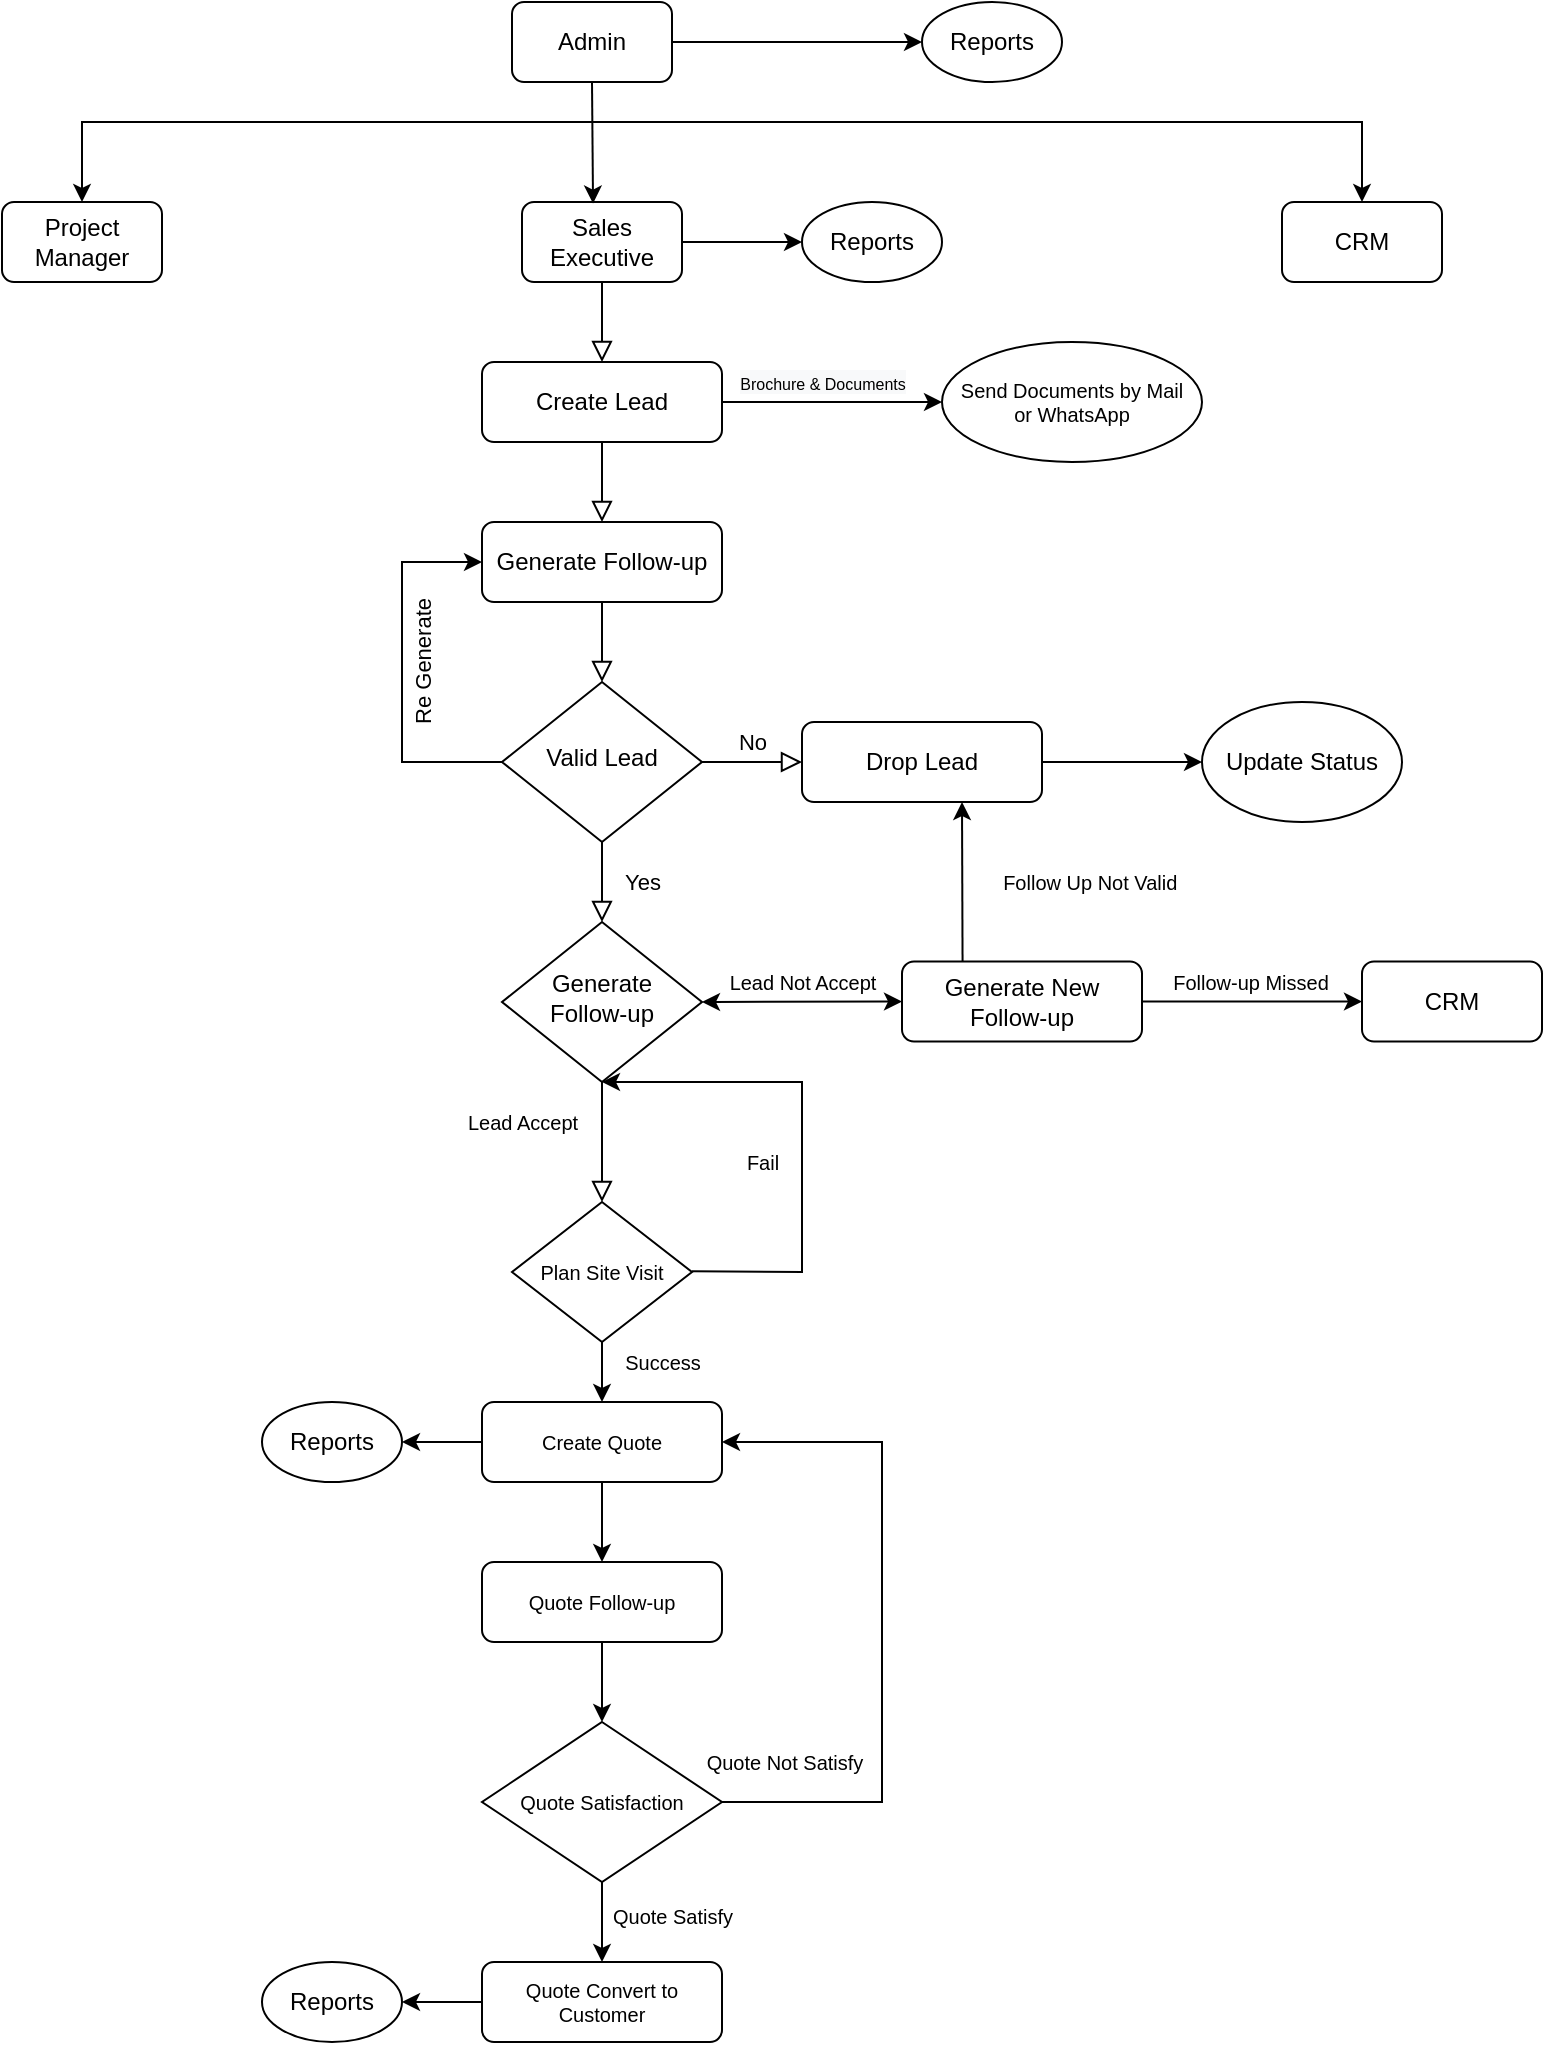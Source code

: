 <mxfile version="20.6.0" type="github">
  <diagram id="C5RBs43oDa-KdzZeNtuy" name="Page-1">
    <mxGraphModel dx="1085" dy="603" grid="1" gridSize="10" guides="1" tooltips="1" connect="1" arrows="1" fold="1" page="1" pageScale="1" pageWidth="827" pageHeight="1169" math="0" shadow="0">
      <root>
        <mxCell id="WIyWlLk6GJQsqaUBKTNV-0" />
        <mxCell id="WIyWlLk6GJQsqaUBKTNV-1" parent="WIyWlLk6GJQsqaUBKTNV-0" />
        <mxCell id="WIyWlLk6GJQsqaUBKTNV-2" value="" style="rounded=0;html=1;jettySize=auto;orthogonalLoop=1;fontSize=11;endArrow=block;endFill=0;endSize=8;strokeWidth=1;shadow=0;labelBackgroundColor=none;edgeStyle=orthogonalEdgeStyle;entryX=0.5;entryY=0;entryDx=0;entryDy=0;" parent="WIyWlLk6GJQsqaUBKTNV-1" source="WIyWlLk6GJQsqaUBKTNV-3" target="-uyfmTQOTR4fBhYNNzch-24" edge="1">
          <mxGeometry relative="1" as="geometry" />
        </mxCell>
        <mxCell id="WIyWlLk6GJQsqaUBKTNV-3" value="Create Lead" style="rounded=1;whiteSpace=wrap;html=1;fontSize=12;glass=0;strokeWidth=1;shadow=0;" parent="WIyWlLk6GJQsqaUBKTNV-1" vertex="1">
          <mxGeometry x="280" y="200" width="120" height="40" as="geometry" />
        </mxCell>
        <mxCell id="WIyWlLk6GJQsqaUBKTNV-4" value="Yes" style="rounded=0;html=1;jettySize=auto;orthogonalLoop=1;fontSize=11;endArrow=block;endFill=0;endSize=8;strokeWidth=1;shadow=0;labelBackgroundColor=none;edgeStyle=orthogonalEdgeStyle;" parent="WIyWlLk6GJQsqaUBKTNV-1" source="WIyWlLk6GJQsqaUBKTNV-6" target="WIyWlLk6GJQsqaUBKTNV-10" edge="1">
          <mxGeometry y="20" relative="1" as="geometry">
            <mxPoint as="offset" />
          </mxGeometry>
        </mxCell>
        <mxCell id="WIyWlLk6GJQsqaUBKTNV-5" value="No" style="edgeStyle=orthogonalEdgeStyle;rounded=0;html=1;jettySize=auto;orthogonalLoop=1;fontSize=11;endArrow=block;endFill=0;endSize=8;strokeWidth=1;shadow=0;labelBackgroundColor=none;" parent="WIyWlLk6GJQsqaUBKTNV-1" source="WIyWlLk6GJQsqaUBKTNV-6" target="WIyWlLk6GJQsqaUBKTNV-7" edge="1">
          <mxGeometry y="10" relative="1" as="geometry">
            <mxPoint as="offset" />
          </mxGeometry>
        </mxCell>
        <mxCell id="WIyWlLk6GJQsqaUBKTNV-6" value="Valid Lead" style="rhombus;whiteSpace=wrap;html=1;shadow=0;fontFamily=Helvetica;fontSize=12;align=center;strokeWidth=1;spacing=6;spacingTop=-4;" parent="WIyWlLk6GJQsqaUBKTNV-1" vertex="1">
          <mxGeometry x="290" y="360" width="100" height="80" as="geometry" />
        </mxCell>
        <mxCell id="-uyfmTQOTR4fBhYNNzch-30" value="" style="edgeStyle=orthogonalEdgeStyle;rounded=0;orthogonalLoop=1;jettySize=auto;html=1;fontSize=11;" edge="1" parent="WIyWlLk6GJQsqaUBKTNV-1" source="WIyWlLk6GJQsqaUBKTNV-7" target="-uyfmTQOTR4fBhYNNzch-29">
          <mxGeometry relative="1" as="geometry" />
        </mxCell>
        <mxCell id="WIyWlLk6GJQsqaUBKTNV-7" value="Drop Lead" style="rounded=1;whiteSpace=wrap;html=1;fontSize=12;glass=0;strokeWidth=1;shadow=0;" parent="WIyWlLk6GJQsqaUBKTNV-1" vertex="1">
          <mxGeometry x="440" y="380" width="120" height="40" as="geometry" />
        </mxCell>
        <mxCell id="WIyWlLk6GJQsqaUBKTNV-8" value="Lead Accept" style="rounded=0;html=1;jettySize=auto;orthogonalLoop=1;fontSize=10;endArrow=block;endFill=0;endSize=8;strokeWidth=1;shadow=0;labelBackgroundColor=none;edgeStyle=orthogonalEdgeStyle;" parent="WIyWlLk6GJQsqaUBKTNV-1" source="WIyWlLk6GJQsqaUBKTNV-10" edge="1">
          <mxGeometry x="-0.333" y="-40" relative="1" as="geometry">
            <mxPoint as="offset" />
            <mxPoint x="340" y="620" as="targetPoint" />
          </mxGeometry>
        </mxCell>
        <mxCell id="WIyWlLk6GJQsqaUBKTNV-10" value="Generate Follow-up" style="rhombus;whiteSpace=wrap;html=1;shadow=0;fontFamily=Helvetica;fontSize=12;align=center;strokeWidth=1;spacing=6;spacingTop=-4;" parent="WIyWlLk6GJQsqaUBKTNV-1" vertex="1">
          <mxGeometry x="290" y="480" width="100" height="80" as="geometry" />
        </mxCell>
        <mxCell id="WIyWlLk6GJQsqaUBKTNV-12" value="Generate New Follow-up" style="rounded=1;whiteSpace=wrap;html=1;fontSize=12;glass=0;strokeWidth=1;shadow=0;" parent="WIyWlLk6GJQsqaUBKTNV-1" vertex="1">
          <mxGeometry x="490" y="499.76" width="120" height="40" as="geometry" />
        </mxCell>
        <mxCell id="-uyfmTQOTR4fBhYNNzch-0" value="Admin" style="rounded=1;whiteSpace=wrap;html=1;" vertex="1" parent="WIyWlLk6GJQsqaUBKTNV-1">
          <mxGeometry x="295" y="20" width="80" height="40" as="geometry" />
        </mxCell>
        <mxCell id="-uyfmTQOTR4fBhYNNzch-4" value="Project Manager" style="rounded=1;whiteSpace=wrap;html=1;" vertex="1" parent="WIyWlLk6GJQsqaUBKTNV-1">
          <mxGeometry x="40" y="120" width="80" height="40" as="geometry" />
        </mxCell>
        <mxCell id="-uyfmTQOTR4fBhYNNzch-5" value="Sales Executive" style="rounded=1;whiteSpace=wrap;html=1;" vertex="1" parent="WIyWlLk6GJQsqaUBKTNV-1">
          <mxGeometry x="300" y="120" width="80" height="40" as="geometry" />
        </mxCell>
        <mxCell id="-uyfmTQOTR4fBhYNNzch-6" value="CRM" style="rounded=1;whiteSpace=wrap;html=1;" vertex="1" parent="WIyWlLk6GJQsqaUBKTNV-1">
          <mxGeometry x="680" y="120" width="80" height="40" as="geometry" />
        </mxCell>
        <mxCell id="-uyfmTQOTR4fBhYNNzch-7" value="" style="endArrow=classic;html=1;rounded=0;exitX=1;exitY=0.5;exitDx=0;exitDy=0;" edge="1" parent="WIyWlLk6GJQsqaUBKTNV-1" source="-uyfmTQOTR4fBhYNNzch-0">
          <mxGeometry width="50" height="50" relative="1" as="geometry">
            <mxPoint x="380" y="100" as="sourcePoint" />
            <mxPoint x="500" y="40" as="targetPoint" />
          </mxGeometry>
        </mxCell>
        <mxCell id="-uyfmTQOTR4fBhYNNzch-15" value="" style="endArrow=classic;html=1;rounded=0;exitX=1;exitY=0.5;exitDx=0;exitDy=0;" edge="1" parent="WIyWlLk6GJQsqaUBKTNV-1">
          <mxGeometry width="50" height="50" relative="1" as="geometry">
            <mxPoint x="380" y="140.0" as="sourcePoint" />
            <mxPoint x="440" y="140" as="targetPoint" />
          </mxGeometry>
        </mxCell>
        <mxCell id="-uyfmTQOTR4fBhYNNzch-18" value="Reports" style="ellipse;whiteSpace=wrap;html=1;" vertex="1" parent="WIyWlLk6GJQsqaUBKTNV-1">
          <mxGeometry x="440" y="120" width="70" height="40" as="geometry" />
        </mxCell>
        <mxCell id="-uyfmTQOTR4fBhYNNzch-19" value="Reports" style="ellipse;whiteSpace=wrap;html=1;" vertex="1" parent="WIyWlLk6GJQsqaUBKTNV-1">
          <mxGeometry x="500" y="20" width="70" height="40" as="geometry" />
        </mxCell>
        <mxCell id="-uyfmTQOTR4fBhYNNzch-20" value="" style="rounded=0;html=1;jettySize=auto;orthogonalLoop=1;fontSize=11;endArrow=block;endFill=0;endSize=8;strokeWidth=1;shadow=0;labelBackgroundColor=none;edgeStyle=orthogonalEdgeStyle;entryX=0.5;entryY=0;entryDx=0;entryDy=0;exitX=0.5;exitY=1;exitDx=0;exitDy=0;" edge="1" parent="WIyWlLk6GJQsqaUBKTNV-1" source="-uyfmTQOTR4fBhYNNzch-5" target="WIyWlLk6GJQsqaUBKTNV-3">
          <mxGeometry relative="1" as="geometry">
            <mxPoint x="350" y="250" as="sourcePoint" />
            <mxPoint x="350" y="300" as="targetPoint" />
          </mxGeometry>
        </mxCell>
        <mxCell id="-uyfmTQOTR4fBhYNNzch-21" value="" style="endArrow=classic;html=1;rounded=0;exitX=1;exitY=0.5;exitDx=0;exitDy=0;entryX=0;entryY=0.5;entryDx=0;entryDy=0;" edge="1" parent="WIyWlLk6GJQsqaUBKTNV-1" target="-uyfmTQOTR4fBhYNNzch-22">
          <mxGeometry width="50" height="50" relative="1" as="geometry">
            <mxPoint x="400.0" y="220.0" as="sourcePoint" />
            <mxPoint x="500" y="220" as="targetPoint" />
          </mxGeometry>
        </mxCell>
        <mxCell id="-uyfmTQOTR4fBhYNNzch-23" value="&lt;span style=&quot;background-color: rgb(248, 249, 250);&quot;&gt;&lt;font style=&quot;font-size: 8px;&quot;&gt;Brochure &amp;amp; Documents&lt;/font&gt;&lt;/span&gt;" style="edgeLabel;html=1;align=center;verticalAlign=middle;resizable=0;points=[];" vertex="1" connectable="0" parent="-uyfmTQOTR4fBhYNNzch-21">
          <mxGeometry x="0.24" y="1" relative="1" as="geometry">
            <mxPoint x="-18" y="-9" as="offset" />
          </mxGeometry>
        </mxCell>
        <mxCell id="-uyfmTQOTR4fBhYNNzch-22" value="Send Documents by Mail &lt;br&gt;or WhatsApp" style="ellipse;whiteSpace=wrap;html=1;fontSize=10;" vertex="1" parent="WIyWlLk6GJQsqaUBKTNV-1">
          <mxGeometry x="510" y="190" width="130" height="60" as="geometry" />
        </mxCell>
        <mxCell id="-uyfmTQOTR4fBhYNNzch-24" value="Generate Follow-up" style="rounded=1;whiteSpace=wrap;html=1;fontSize=12;glass=0;strokeWidth=1;shadow=0;" vertex="1" parent="WIyWlLk6GJQsqaUBKTNV-1">
          <mxGeometry x="280" y="280" width="120" height="40" as="geometry" />
        </mxCell>
        <mxCell id="-uyfmTQOTR4fBhYNNzch-26" value="" style="rounded=0;html=1;jettySize=auto;orthogonalLoop=1;fontSize=11;endArrow=block;endFill=0;endSize=8;strokeWidth=1;shadow=0;labelBackgroundColor=none;edgeStyle=orthogonalEdgeStyle;exitX=0.5;exitY=1;exitDx=0;exitDy=0;" edge="1" parent="WIyWlLk6GJQsqaUBKTNV-1" source="-uyfmTQOTR4fBhYNNzch-24" target="WIyWlLk6GJQsqaUBKTNV-6">
          <mxGeometry relative="1" as="geometry">
            <mxPoint x="350" y="250" as="sourcePoint" />
            <mxPoint x="350" y="290" as="targetPoint" />
          </mxGeometry>
        </mxCell>
        <mxCell id="-uyfmTQOTR4fBhYNNzch-27" value="" style="endArrow=classic;html=1;rounded=0;fontSize=10;exitX=0;exitY=0.5;exitDx=0;exitDy=0;entryX=0;entryY=0.5;entryDx=0;entryDy=0;" edge="1" parent="WIyWlLk6GJQsqaUBKTNV-1" source="WIyWlLk6GJQsqaUBKTNV-6" target="-uyfmTQOTR4fBhYNNzch-24">
          <mxGeometry width="50" height="50" relative="1" as="geometry">
            <mxPoint x="380" y="440" as="sourcePoint" />
            <mxPoint x="430" y="390" as="targetPoint" />
            <Array as="points">
              <mxPoint x="240" y="400" />
              <mxPoint x="240" y="300" />
            </Array>
          </mxGeometry>
        </mxCell>
        <mxCell id="-uyfmTQOTR4fBhYNNzch-28" value="Re Generate" style="edgeLabel;html=1;align=center;verticalAlign=middle;resizable=0;points=[];fontSize=11;rotation=-90;" vertex="1" connectable="0" parent="-uyfmTQOTR4fBhYNNzch-27">
          <mxGeometry x="-0.093" relative="1" as="geometry">
            <mxPoint x="10" y="-14" as="offset" />
          </mxGeometry>
        </mxCell>
        <mxCell id="-uyfmTQOTR4fBhYNNzch-29" value="Update Status" style="ellipse;whiteSpace=wrap;html=1;rounded=1;glass=0;strokeWidth=1;shadow=0;" vertex="1" parent="WIyWlLk6GJQsqaUBKTNV-1">
          <mxGeometry x="640" y="370" width="100" height="60" as="geometry" />
        </mxCell>
        <mxCell id="-uyfmTQOTR4fBhYNNzch-34" value="" style="endArrow=classic;html=1;rounded=0;fontSize=10;entryX=0.831;entryY=1.006;entryDx=0;entryDy=0;entryPerimeter=0;labelBackgroundColor=default;fontColor=default;" edge="1" parent="WIyWlLk6GJQsqaUBKTNV-1">
          <mxGeometry width="50" height="50" relative="1" as="geometry">
            <mxPoint x="520.28" y="499.76" as="sourcePoint" />
            <mxPoint x="520" y="420.0" as="targetPoint" />
          </mxGeometry>
        </mxCell>
        <mxCell id="-uyfmTQOTR4fBhYNNzch-35" value="Follow Up Not Valid&amp;nbsp;" style="edgeLabel;html=1;align=center;verticalAlign=middle;resizable=0;points=[];fontSize=10;fontColor=default;" vertex="1" connectable="0" parent="-uyfmTQOTR4fBhYNNzch-34">
          <mxGeometry x="0.119" relative="1" as="geometry">
            <mxPoint x="65" y="4" as="offset" />
          </mxGeometry>
        </mxCell>
        <mxCell id="-uyfmTQOTR4fBhYNNzch-36" value="" style="endArrow=classic;startArrow=classic;html=1;rounded=0;labelBackgroundColor=default;fontSize=10;fontColor=default;exitX=1;exitY=0.5;exitDx=0;exitDy=0;entryX=0;entryY=0.5;entryDx=0;entryDy=0;" edge="1" parent="WIyWlLk6GJQsqaUBKTNV-1" source="WIyWlLk6GJQsqaUBKTNV-10" target="WIyWlLk6GJQsqaUBKTNV-12">
          <mxGeometry width="50" height="50" relative="1" as="geometry">
            <mxPoint x="450" y="510" as="sourcePoint" />
            <mxPoint x="480" y="520" as="targetPoint" />
          </mxGeometry>
        </mxCell>
        <mxCell id="-uyfmTQOTR4fBhYNNzch-37" value="Lead Not Accept" style="edgeLabel;html=1;align=center;verticalAlign=middle;resizable=0;points=[];fontSize=10;fontColor=default;" vertex="1" connectable="0" parent="-uyfmTQOTR4fBhYNNzch-36">
          <mxGeometry x="0.379" relative="1" as="geometry">
            <mxPoint x="-19" y="-10" as="offset" />
          </mxGeometry>
        </mxCell>
        <mxCell id="-uyfmTQOTR4fBhYNNzch-38" value="" style="endArrow=classic;html=1;rounded=0;labelBackgroundColor=default;fontSize=10;fontColor=default;exitX=1;exitY=0.5;exitDx=0;exitDy=0;" edge="1" parent="WIyWlLk6GJQsqaUBKTNV-1" source="WIyWlLk6GJQsqaUBKTNV-12" target="-uyfmTQOTR4fBhYNNzch-41">
          <mxGeometry width="50" height="50" relative="1" as="geometry">
            <mxPoint x="560" y="590" as="sourcePoint" />
            <mxPoint x="690" y="520" as="targetPoint" />
          </mxGeometry>
        </mxCell>
        <mxCell id="-uyfmTQOTR4fBhYNNzch-42" value="Follow-up Missed" style="edgeLabel;html=1;align=center;verticalAlign=middle;resizable=0;points=[];fontSize=10;fontColor=default;" vertex="1" connectable="0" parent="-uyfmTQOTR4fBhYNNzch-38">
          <mxGeometry x="-0.253" y="1" relative="1" as="geometry">
            <mxPoint x="13" y="-9" as="offset" />
          </mxGeometry>
        </mxCell>
        <mxCell id="-uyfmTQOTR4fBhYNNzch-41" value="CRM" style="rounded=1;whiteSpace=wrap;html=1;fontSize=12;glass=0;strokeWidth=1;shadow=0;" vertex="1" parent="WIyWlLk6GJQsqaUBKTNV-1">
          <mxGeometry x="720" y="499.76" width="90" height="40" as="geometry" />
        </mxCell>
        <mxCell id="-uyfmTQOTR4fBhYNNzch-51" value="" style="edgeStyle=orthogonalEdgeStyle;rounded=0;orthogonalLoop=1;jettySize=auto;html=1;labelBackgroundColor=default;fontSize=10;fontColor=default;entryX=0.5;entryY=0;entryDx=0;entryDy=0;" edge="1" parent="WIyWlLk6GJQsqaUBKTNV-1" source="-uyfmTQOTR4fBhYNNzch-44" target="-uyfmTQOTR4fBhYNNzch-56">
          <mxGeometry relative="1" as="geometry">
            <mxPoint x="340" y="760" as="targetPoint" />
          </mxGeometry>
        </mxCell>
        <mxCell id="-uyfmTQOTR4fBhYNNzch-53" value="Success" style="edgeLabel;html=1;align=center;verticalAlign=middle;resizable=0;points=[];fontSize=10;fontColor=default;" vertex="1" connectable="0" parent="-uyfmTQOTR4fBhYNNzch-51">
          <mxGeometry x="0.279" relative="1" as="geometry">
            <mxPoint x="30" y="-2" as="offset" />
          </mxGeometry>
        </mxCell>
        <mxCell id="-uyfmTQOTR4fBhYNNzch-44" value="Plan Site Visit" style="rhombus;whiteSpace=wrap;html=1;fontSize=10;fontColor=default;" vertex="1" parent="WIyWlLk6GJQsqaUBKTNV-1">
          <mxGeometry x="295" y="620" width="90" height="70" as="geometry" />
        </mxCell>
        <mxCell id="-uyfmTQOTR4fBhYNNzch-46" value="" style="endArrow=classic;html=1;rounded=0;labelBackgroundColor=default;fontSize=10;fontColor=default;exitX=1;exitY=0.5;exitDx=0;exitDy=0;entryX=0.5;entryY=1;entryDx=0;entryDy=0;" edge="1" parent="WIyWlLk6GJQsqaUBKTNV-1" target="WIyWlLk6GJQsqaUBKTNV-10">
          <mxGeometry width="50" height="50" relative="1" as="geometry">
            <mxPoint x="385" y="654.57" as="sourcePoint" />
            <mxPoint x="390" y="520" as="targetPoint" />
            <Array as="points">
              <mxPoint x="440" y="655" />
              <mxPoint x="440" y="610" />
              <mxPoint x="440" y="560" />
            </Array>
          </mxGeometry>
        </mxCell>
        <mxCell id="-uyfmTQOTR4fBhYNNzch-47" value="Fail" style="edgeLabel;html=1;align=center;verticalAlign=middle;resizable=0;points=[];fontSize=10;fontColor=default;" vertex="1" connectable="0" parent="-uyfmTQOTR4fBhYNNzch-46">
          <mxGeometry x="-0.253" y="1" relative="1" as="geometry">
            <mxPoint x="-19" y="-17" as="offset" />
          </mxGeometry>
        </mxCell>
        <mxCell id="-uyfmTQOTR4fBhYNNzch-58" value="" style="edgeStyle=orthogonalEdgeStyle;rounded=0;orthogonalLoop=1;jettySize=auto;html=1;labelBackgroundColor=default;fontSize=10;fontColor=default;entryX=0.5;entryY=0;entryDx=0;entryDy=0;" edge="1" parent="WIyWlLk6GJQsqaUBKTNV-1" source="-uyfmTQOTR4fBhYNNzch-56" target="-uyfmTQOTR4fBhYNNzch-57">
          <mxGeometry relative="1" as="geometry" />
        </mxCell>
        <mxCell id="-uyfmTQOTR4fBhYNNzch-56" value="Create Quote" style="rounded=1;whiteSpace=wrap;html=1;fontSize=10;fontColor=default;" vertex="1" parent="WIyWlLk6GJQsqaUBKTNV-1">
          <mxGeometry x="280" y="720" width="120" height="40" as="geometry" />
        </mxCell>
        <mxCell id="-uyfmTQOTR4fBhYNNzch-60" value="" style="edgeStyle=orthogonalEdgeStyle;rounded=0;orthogonalLoop=1;jettySize=auto;html=1;labelBackgroundColor=default;fontSize=10;fontColor=default;entryX=0.5;entryY=0;entryDx=0;entryDy=0;" edge="1" parent="WIyWlLk6GJQsqaUBKTNV-1" source="-uyfmTQOTR4fBhYNNzch-57" target="-uyfmTQOTR4fBhYNNzch-61">
          <mxGeometry relative="1" as="geometry">
            <mxPoint x="340.021" y="870.014" as="targetPoint" />
          </mxGeometry>
        </mxCell>
        <mxCell id="-uyfmTQOTR4fBhYNNzch-57" value="Quote Follow-up" style="whiteSpace=wrap;html=1;fontSize=10;rounded=1;" vertex="1" parent="WIyWlLk6GJQsqaUBKTNV-1">
          <mxGeometry x="280" y="800" width="120" height="40" as="geometry" />
        </mxCell>
        <mxCell id="-uyfmTQOTR4fBhYNNzch-61" value="Quote Satisfaction" style="rhombus;whiteSpace=wrap;html=1;fontSize=10;fontColor=default;" vertex="1" parent="WIyWlLk6GJQsqaUBKTNV-1">
          <mxGeometry x="280" y="880" width="120" height="80" as="geometry" />
        </mxCell>
        <mxCell id="-uyfmTQOTR4fBhYNNzch-63" value="" style="endArrow=classic;html=1;rounded=0;exitX=0.5;exitY=1;exitDx=0;exitDy=0;entryX=0.444;entryY=0.019;entryDx=0;entryDy=0;entryPerimeter=0;" edge="1" parent="WIyWlLk6GJQsqaUBKTNV-1" source="-uyfmTQOTR4fBhYNNzch-0" target="-uyfmTQOTR4fBhYNNzch-5">
          <mxGeometry width="50" height="50" relative="1" as="geometry">
            <mxPoint x="315.0" y="80" as="sourcePoint" />
            <mxPoint x="440" y="80" as="targetPoint" />
          </mxGeometry>
        </mxCell>
        <mxCell id="-uyfmTQOTR4fBhYNNzch-64" value="" style="endArrow=classic;html=1;rounded=0;entryX=0.5;entryY=0;entryDx=0;entryDy=0;" edge="1" parent="WIyWlLk6GJQsqaUBKTNV-1" target="-uyfmTQOTR4fBhYNNzch-6">
          <mxGeometry width="50" height="50" relative="1" as="geometry">
            <mxPoint x="335" y="80" as="sourcePoint" />
            <mxPoint x="345.52" y="130.76" as="targetPoint" />
            <Array as="points">
              <mxPoint x="720" y="80" />
            </Array>
          </mxGeometry>
        </mxCell>
        <mxCell id="-uyfmTQOTR4fBhYNNzch-65" value="" style="endArrow=classic;html=1;rounded=0;entryX=0.5;entryY=0;entryDx=0;entryDy=0;" edge="1" parent="WIyWlLk6GJQsqaUBKTNV-1" target="-uyfmTQOTR4fBhYNNzch-4">
          <mxGeometry width="50" height="50" relative="1" as="geometry">
            <mxPoint x="340" y="80" as="sourcePoint" />
            <mxPoint x="300" y="80.0" as="targetPoint" />
            <Array as="points">
              <mxPoint x="80" y="80" />
            </Array>
          </mxGeometry>
        </mxCell>
        <mxCell id="-uyfmTQOTR4fBhYNNzch-66" value="" style="endArrow=classic;html=1;rounded=0;labelBackgroundColor=default;fontSize=10;fontColor=default;exitX=1;exitY=0.5;exitDx=0;exitDy=0;entryX=1;entryY=0.5;entryDx=0;entryDy=0;" edge="1" parent="WIyWlLk6GJQsqaUBKTNV-1" source="-uyfmTQOTR4fBhYNNzch-61" target="-uyfmTQOTR4fBhYNNzch-56">
          <mxGeometry width="50" height="50" relative="1" as="geometry">
            <mxPoint x="420" y="900" as="sourcePoint" />
            <mxPoint x="470" y="850" as="targetPoint" />
            <Array as="points">
              <mxPoint x="480" y="920" />
              <mxPoint x="480" y="740" />
            </Array>
          </mxGeometry>
        </mxCell>
        <mxCell id="-uyfmTQOTR4fBhYNNzch-67" value="Quote Not Satisfy" style="edgeLabel;html=1;align=center;verticalAlign=middle;resizable=0;points=[];fontSize=10;fontColor=default;" vertex="1" connectable="0" parent="-uyfmTQOTR4fBhYNNzch-66">
          <mxGeometry x="-0.545" y="1" relative="1" as="geometry">
            <mxPoint x="-47" y="-19" as="offset" />
          </mxGeometry>
        </mxCell>
        <mxCell id="-uyfmTQOTR4fBhYNNzch-68" value="" style="endArrow=classic;html=1;rounded=0;labelBackgroundColor=default;fontSize=10;fontColor=default;exitX=0.5;exitY=1;exitDx=0;exitDy=0;entryX=0.5;entryY=0;entryDx=0;entryDy=0;" edge="1" parent="WIyWlLk6GJQsqaUBKTNV-1" source="-uyfmTQOTR4fBhYNNzch-61" target="-uyfmTQOTR4fBhYNNzch-70">
          <mxGeometry width="50" height="50" relative="1" as="geometry">
            <mxPoint x="420" y="1010" as="sourcePoint" />
            <mxPoint x="340" y="1000" as="targetPoint" />
          </mxGeometry>
        </mxCell>
        <mxCell id="-uyfmTQOTR4fBhYNNzch-69" value="Quote Satisfy" style="edgeLabel;html=1;align=center;verticalAlign=middle;resizable=0;points=[];fontSize=10;fontColor=default;" vertex="1" connectable="0" parent="-uyfmTQOTR4fBhYNNzch-68">
          <mxGeometry x="-0.357" y="-1" relative="1" as="geometry">
            <mxPoint x="36" y="4" as="offset" />
          </mxGeometry>
        </mxCell>
        <mxCell id="-uyfmTQOTR4fBhYNNzch-70" value="Quote Convert to Customer" style="whiteSpace=wrap;html=1;fontSize=10;rounded=1;" vertex="1" parent="WIyWlLk6GJQsqaUBKTNV-1">
          <mxGeometry x="280" y="1000" width="120" height="40" as="geometry" />
        </mxCell>
        <mxCell id="-uyfmTQOTR4fBhYNNzch-72" value="" style="endArrow=classic;html=1;rounded=0;exitX=0;exitY=0.5;exitDx=0;exitDy=0;" edge="1" parent="WIyWlLk6GJQsqaUBKTNV-1" source="-uyfmTQOTR4fBhYNNzch-56" target="-uyfmTQOTR4fBhYNNzch-73">
          <mxGeometry width="50" height="50" relative="1" as="geometry">
            <mxPoint x="110" y="740" as="sourcePoint" />
            <mxPoint x="170" y="740" as="targetPoint" />
          </mxGeometry>
        </mxCell>
        <mxCell id="-uyfmTQOTR4fBhYNNzch-73" value="Reports" style="ellipse;whiteSpace=wrap;html=1;" vertex="1" parent="WIyWlLk6GJQsqaUBKTNV-1">
          <mxGeometry x="170" y="720" width="70" height="40" as="geometry" />
        </mxCell>
        <mxCell id="-uyfmTQOTR4fBhYNNzch-74" value="" style="endArrow=classic;html=1;rounded=0;entryX=1;entryY=0.5;entryDx=0;entryDy=0;" edge="1" parent="WIyWlLk6GJQsqaUBKTNV-1" target="-uyfmTQOTR4fBhYNNzch-75">
          <mxGeometry width="50" height="50" relative="1" as="geometry">
            <mxPoint x="280" y="1020" as="sourcePoint" />
            <mxPoint x="170" y="1020" as="targetPoint" />
          </mxGeometry>
        </mxCell>
        <mxCell id="-uyfmTQOTR4fBhYNNzch-75" value="Reports" style="ellipse;whiteSpace=wrap;html=1;" vertex="1" parent="WIyWlLk6GJQsqaUBKTNV-1">
          <mxGeometry x="170" y="1000" width="70" height="40" as="geometry" />
        </mxCell>
      </root>
    </mxGraphModel>
  </diagram>
</mxfile>
